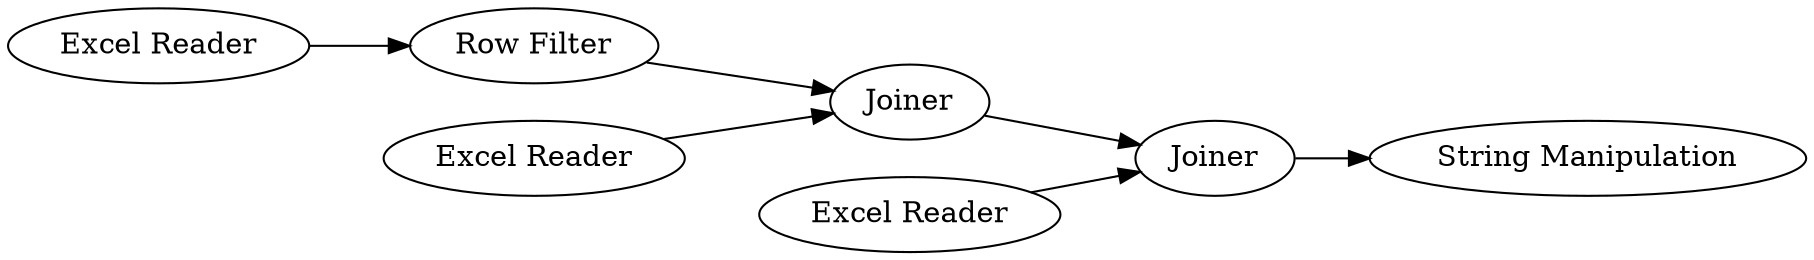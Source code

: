 digraph {
	1 [label="Excel Reader"]
	2 [label="Row Filter"]
	3 [label="Excel Reader"]
	4 [label="Excel Reader"]
	5 [label=Joiner]
	6 [label=Joiner]
	7 [label="String Manipulation"]
	1 -> 2
	2 -> 5
	3 -> 5
	4 -> 6
	5 -> 6
	6 -> 7
	rankdir=LR
}
